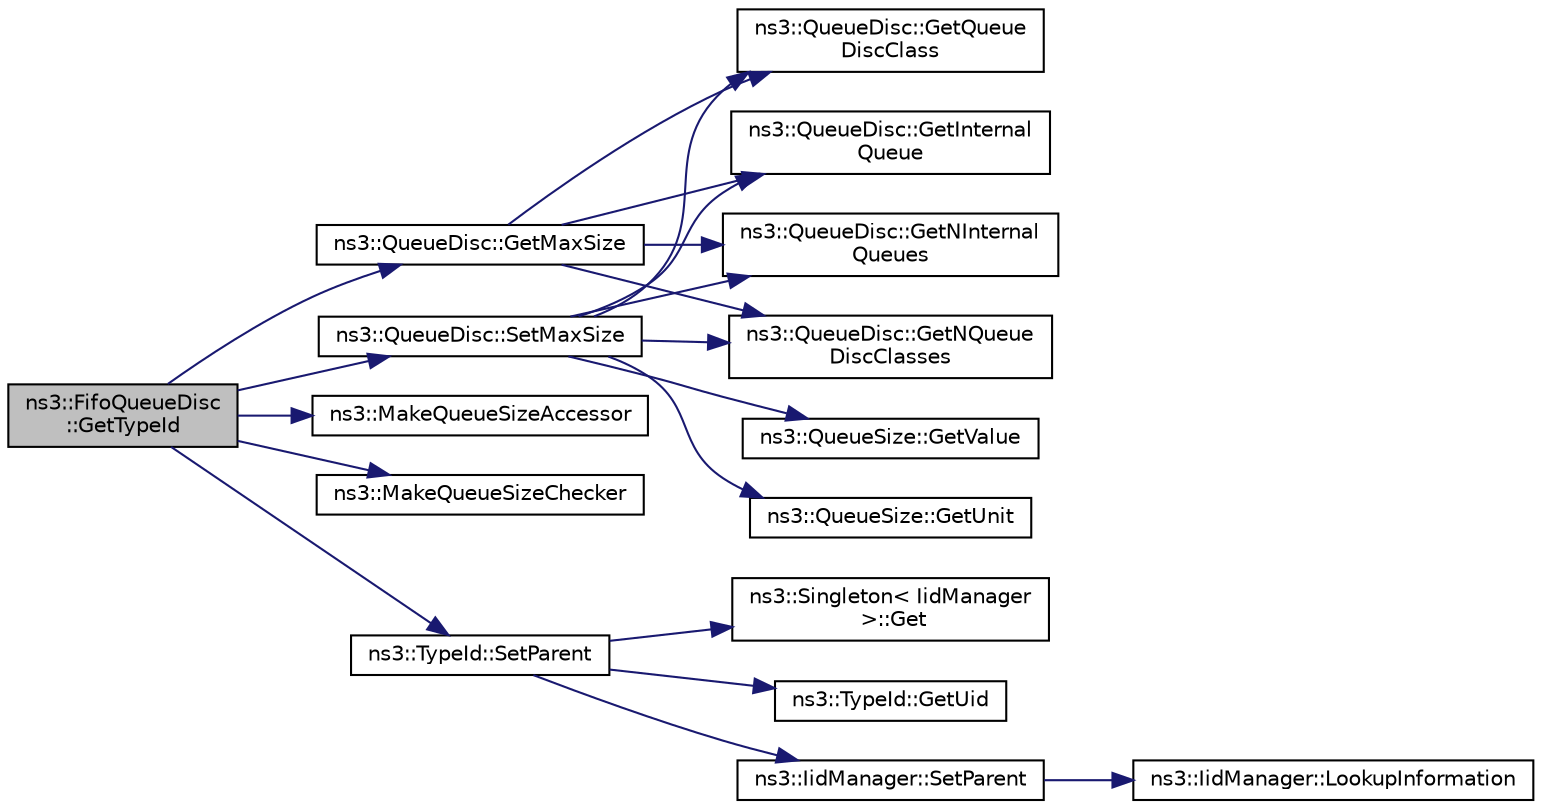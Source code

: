 digraph "ns3::FifoQueueDisc::GetTypeId"
{
 // LATEX_PDF_SIZE
  edge [fontname="Helvetica",fontsize="10",labelfontname="Helvetica",labelfontsize="10"];
  node [fontname="Helvetica",fontsize="10",shape=record];
  rankdir="LR";
  Node1 [label="ns3::FifoQueueDisc\l::GetTypeId",height=0.2,width=0.4,color="black", fillcolor="grey75", style="filled", fontcolor="black",tooltip="Get the type ID."];
  Node1 -> Node2 [color="midnightblue",fontsize="10",style="solid",fontname="Helvetica"];
  Node2 [label="ns3::QueueDisc::GetMaxSize",height=0.2,width=0.4,color="black", fillcolor="white", style="filled",URL="$classns3_1_1_queue_disc.html#a30acf59202fdbdc24b320d3500dc70d3",tooltip="Get the maximum size of the queue disc."];
  Node2 -> Node3 [color="midnightblue",fontsize="10",style="solid",fontname="Helvetica"];
  Node3 [label="ns3::QueueDisc::GetInternal\lQueue",height=0.2,width=0.4,color="black", fillcolor="white", style="filled",URL="$classns3_1_1_queue_disc.html#a41ba62e67ec4e9dda23d8eef1ab3e99b",tooltip="Get the i-th internal queue."];
  Node2 -> Node4 [color="midnightblue",fontsize="10",style="solid",fontname="Helvetica"];
  Node4 [label="ns3::QueueDisc::GetNInternal\lQueues",height=0.2,width=0.4,color="black", fillcolor="white", style="filled",URL="$classns3_1_1_queue_disc.html#ae47426b975eb58978099b9898b116802",tooltip="Get the number of internal queues."];
  Node2 -> Node5 [color="midnightblue",fontsize="10",style="solid",fontname="Helvetica"];
  Node5 [label="ns3::QueueDisc::GetNQueue\lDiscClasses",height=0.2,width=0.4,color="black", fillcolor="white", style="filled",URL="$classns3_1_1_queue_disc.html#aa43972223ab0ed4f1057f96f8e348ddf",tooltip="Get the number of queue disc classes."];
  Node2 -> Node6 [color="midnightblue",fontsize="10",style="solid",fontname="Helvetica"];
  Node6 [label="ns3::QueueDisc::GetQueue\lDiscClass",height=0.2,width=0.4,color="black", fillcolor="white", style="filled",URL="$classns3_1_1_queue_disc.html#aa41e320ffec30464ab594f5f8cc21780",tooltip="Get the i-th queue disc class."];
  Node1 -> Node7 [color="midnightblue",fontsize="10",style="solid",fontname="Helvetica"];
  Node7 [label="ns3::MakeQueueSizeAccessor",height=0.2,width=0.4,color="black", fillcolor="white", style="filled",URL="$namespacens3.html#a6a373fd779223ef5bee77f6953a5ad0c",tooltip=" "];
  Node1 -> Node8 [color="midnightblue",fontsize="10",style="solid",fontname="Helvetica"];
  Node8 [label="ns3::MakeQueueSizeChecker",height=0.2,width=0.4,color="black", fillcolor="white", style="filled",URL="$namespacens3.html#a277d6f00f87abb5cd332213c6b0b53a8",tooltip=" "];
  Node1 -> Node9 [color="midnightblue",fontsize="10",style="solid",fontname="Helvetica"];
  Node9 [label="ns3::QueueDisc::SetMaxSize",height=0.2,width=0.4,color="black", fillcolor="white", style="filled",URL="$classns3_1_1_queue_disc.html#abd75ea268b69372beefaade33194038c",tooltip="Set the maximum size of the queue disc."];
  Node9 -> Node3 [color="midnightblue",fontsize="10",style="solid",fontname="Helvetica"];
  Node9 -> Node4 [color="midnightblue",fontsize="10",style="solid",fontname="Helvetica"];
  Node9 -> Node5 [color="midnightblue",fontsize="10",style="solid",fontname="Helvetica"];
  Node9 -> Node6 [color="midnightblue",fontsize="10",style="solid",fontname="Helvetica"];
  Node9 -> Node10 [color="midnightblue",fontsize="10",style="solid",fontname="Helvetica"];
  Node10 [label="ns3::QueueSize::GetUnit",height=0.2,width=0.4,color="black", fillcolor="white", style="filled",URL="$classns3_1_1_queue_size.html#a7c9e4dd4d2565b656c2917f93d95482e",tooltip="Get the underlying unit."];
  Node9 -> Node11 [color="midnightblue",fontsize="10",style="solid",fontname="Helvetica"];
  Node11 [label="ns3::QueueSize::GetValue",height=0.2,width=0.4,color="black", fillcolor="white", style="filled",URL="$classns3_1_1_queue_size.html#aeda8ff9a290b06b028064beb7ef0a44a",tooltip="Get the underlying value."];
  Node1 -> Node12 [color="midnightblue",fontsize="10",style="solid",fontname="Helvetica"];
  Node12 [label="ns3::TypeId::SetParent",height=0.2,width=0.4,color="black", fillcolor="white", style="filled",URL="$classns3_1_1_type_id.html#abaaca67ab7d2471067e7c275df0f7309",tooltip="Set the parent TypeId."];
  Node12 -> Node13 [color="midnightblue",fontsize="10",style="solid",fontname="Helvetica"];
  Node13 [label="ns3::Singleton\< IidManager\l \>::Get",height=0.2,width=0.4,color="black", fillcolor="white", style="filled",URL="$classns3_1_1_singleton.html#a80a2cd3c25a27ea72add7a9f7a141ffa",tooltip="Get a pointer to the singleton instance."];
  Node12 -> Node14 [color="midnightblue",fontsize="10",style="solid",fontname="Helvetica"];
  Node14 [label="ns3::TypeId::GetUid",height=0.2,width=0.4,color="black", fillcolor="white", style="filled",URL="$classns3_1_1_type_id.html#a429535085325d6f926724771446d9047",tooltip="Get the internal id of this TypeId."];
  Node12 -> Node15 [color="midnightblue",fontsize="10",style="solid",fontname="Helvetica"];
  Node15 [label="ns3::IidManager::SetParent",height=0.2,width=0.4,color="black", fillcolor="white", style="filled",URL="$classns3_1_1_iid_manager.html#a4042931260554c907699367b6811426f",tooltip="Set the parent of a type id."];
  Node15 -> Node16 [color="midnightblue",fontsize="10",style="solid",fontname="Helvetica"];
  Node16 [label="ns3::IidManager::LookupInformation",height=0.2,width=0.4,color="black", fillcolor="white", style="filled",URL="$classns3_1_1_iid_manager.html#a84af06b798b21fa700469a3ac5f65f3f",tooltip="Retrieve the information record for a type."];
}
